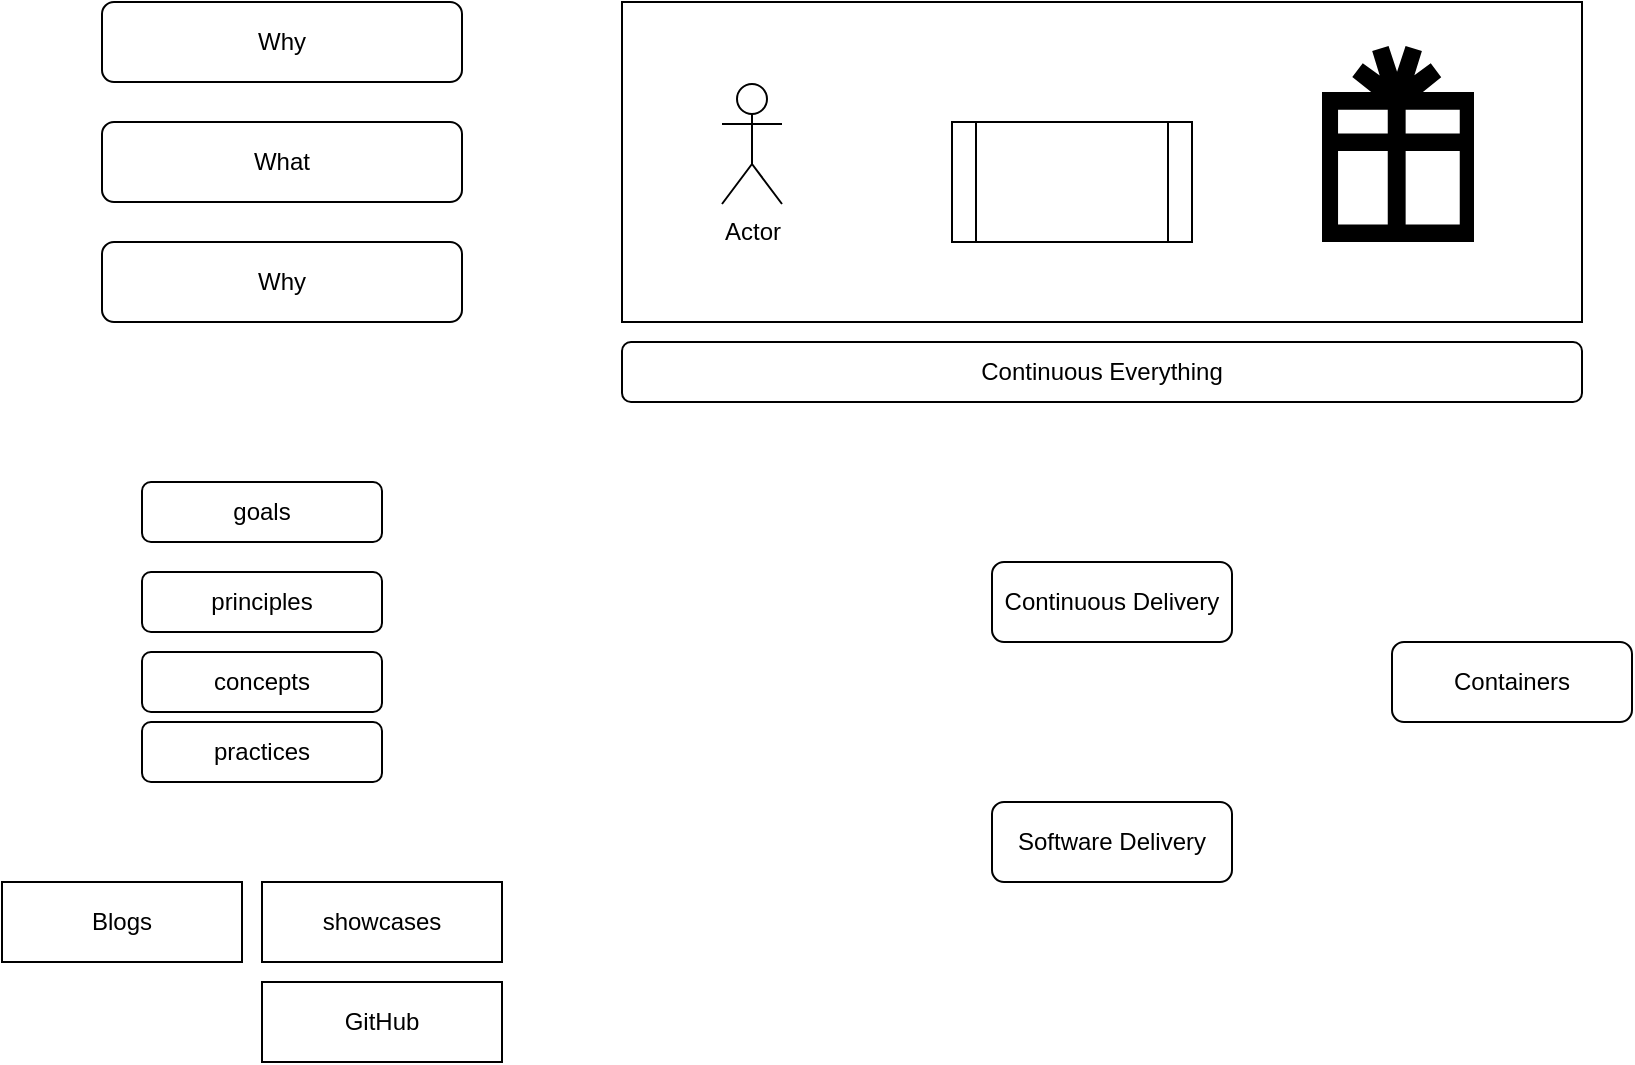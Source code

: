 <mxfile version="14.9.4" type="github">
  <diagram id="kgnJdq5VQi98LMx4Vff6" name="Page-1">
    <mxGraphModel dx="1422" dy="762" grid="1" gridSize="10" guides="1" tooltips="1" connect="1" arrows="1" fold="1" page="1" pageScale="1" pageWidth="1169" pageHeight="827" math="0" shadow="0">
      <root>
        <mxCell id="0" />
        <mxCell id="1" parent="0" />
        <mxCell id="YMthBukLCyZc6VyMMKoa-4" value="" style="html=1;dashed=0;whitespace=wrap;" vertex="1" parent="1">
          <mxGeometry x="400" y="80" width="480" height="160" as="geometry" />
        </mxCell>
        <mxCell id="YMthBukLCyZc6VyMMKoa-1" value="" style="shape=mxgraph.signs.travel.present;html=1;pointerEvents=1;fillColor=#000000;strokeColor=none;verticalLabelPosition=bottom;verticalAlign=top;align=center;" vertex="1" parent="1">
          <mxGeometry x="750" y="102" width="76" height="98" as="geometry" />
        </mxCell>
        <mxCell id="YMthBukLCyZc6VyMMKoa-2" value="" style="shape=process;whiteSpace=wrap;html=1;backgroundOutline=1;" vertex="1" parent="1">
          <mxGeometry x="565" y="140" width="120" height="60" as="geometry" />
        </mxCell>
        <mxCell id="YMthBukLCyZc6VyMMKoa-3" value="Actor" style="shape=umlActor;verticalLabelPosition=bottom;verticalAlign=top;html=1;outlineConnect=0;" vertex="1" parent="1">
          <mxGeometry x="450" y="121" width="30" height="60" as="geometry" />
        </mxCell>
        <mxCell id="YMthBukLCyZc6VyMMKoa-5" value="Why" style="rounded=1;whiteSpace=wrap;html=1;" vertex="1" parent="1">
          <mxGeometry x="140" y="80" width="180" height="40" as="geometry" />
        </mxCell>
        <mxCell id="YMthBukLCyZc6VyMMKoa-6" value="What" style="rounded=1;whiteSpace=wrap;html=1;" vertex="1" parent="1">
          <mxGeometry x="140" y="140" width="180" height="40" as="geometry" />
        </mxCell>
        <mxCell id="YMthBukLCyZc6VyMMKoa-7" value="Why" style="rounded=1;whiteSpace=wrap;html=1;" vertex="1" parent="1">
          <mxGeometry x="140" y="200" width="180" height="40" as="geometry" />
        </mxCell>
        <mxCell id="YMthBukLCyZc6VyMMKoa-12" value="Continuous Everything" style="rounded=1;whiteSpace=wrap;html=1;" vertex="1" parent="1">
          <mxGeometry x="400" y="250" width="480" height="30" as="geometry" />
        </mxCell>
        <mxCell id="YMthBukLCyZc6VyMMKoa-16" value="Software Delivery" style="rounded=1;whiteSpace=wrap;html=1;" vertex="1" parent="1">
          <mxGeometry x="585" y="480" width="120" height="40" as="geometry" />
        </mxCell>
        <mxCell id="YMthBukLCyZc6VyMMKoa-18" value="Continuous Delivery" style="rounded=1;whiteSpace=wrap;html=1;" vertex="1" parent="1">
          <mxGeometry x="585" y="360" width="120" height="40" as="geometry" />
        </mxCell>
        <mxCell id="YMthBukLCyZc6VyMMKoa-19" value="principles" style="rounded=1;whiteSpace=wrap;html=1;" vertex="1" parent="1">
          <mxGeometry x="160" y="365" width="120" height="30" as="geometry" />
        </mxCell>
        <mxCell id="YMthBukLCyZc6VyMMKoa-21" value="concepts" style="rounded=1;whiteSpace=wrap;html=1;" vertex="1" parent="1">
          <mxGeometry x="160" y="405" width="120" height="30" as="geometry" />
        </mxCell>
        <mxCell id="YMthBukLCyZc6VyMMKoa-22" value="practices" style="rounded=1;whiteSpace=wrap;html=1;" vertex="1" parent="1">
          <mxGeometry x="160" y="440" width="120" height="30" as="geometry" />
        </mxCell>
        <mxCell id="YMthBukLCyZc6VyMMKoa-23" value="goals" style="rounded=1;whiteSpace=wrap;html=1;" vertex="1" parent="1">
          <mxGeometry x="160" y="320" width="120" height="30" as="geometry" />
        </mxCell>
        <mxCell id="YMthBukLCyZc6VyMMKoa-24" value="showcases" style="rounded=0;whiteSpace=wrap;html=1;" vertex="1" parent="1">
          <mxGeometry x="220" y="520" width="120" height="40" as="geometry" />
        </mxCell>
        <mxCell id="YMthBukLCyZc6VyMMKoa-25" value="Containers" style="rounded=1;whiteSpace=wrap;html=1;" vertex="1" parent="1">
          <mxGeometry x="785" y="400" width="120" height="40" as="geometry" />
        </mxCell>
        <mxCell id="YMthBukLCyZc6VyMMKoa-27" value="Blogs" style="rounded=0;whiteSpace=wrap;html=1;" vertex="1" parent="1">
          <mxGeometry x="90" y="520" width="120" height="40" as="geometry" />
        </mxCell>
        <mxCell id="YMthBukLCyZc6VyMMKoa-28" value="GitHub" style="rounded=0;whiteSpace=wrap;html=1;" vertex="1" parent="1">
          <mxGeometry x="220" y="570" width="120" height="40" as="geometry" />
        </mxCell>
      </root>
    </mxGraphModel>
  </diagram>
</mxfile>
